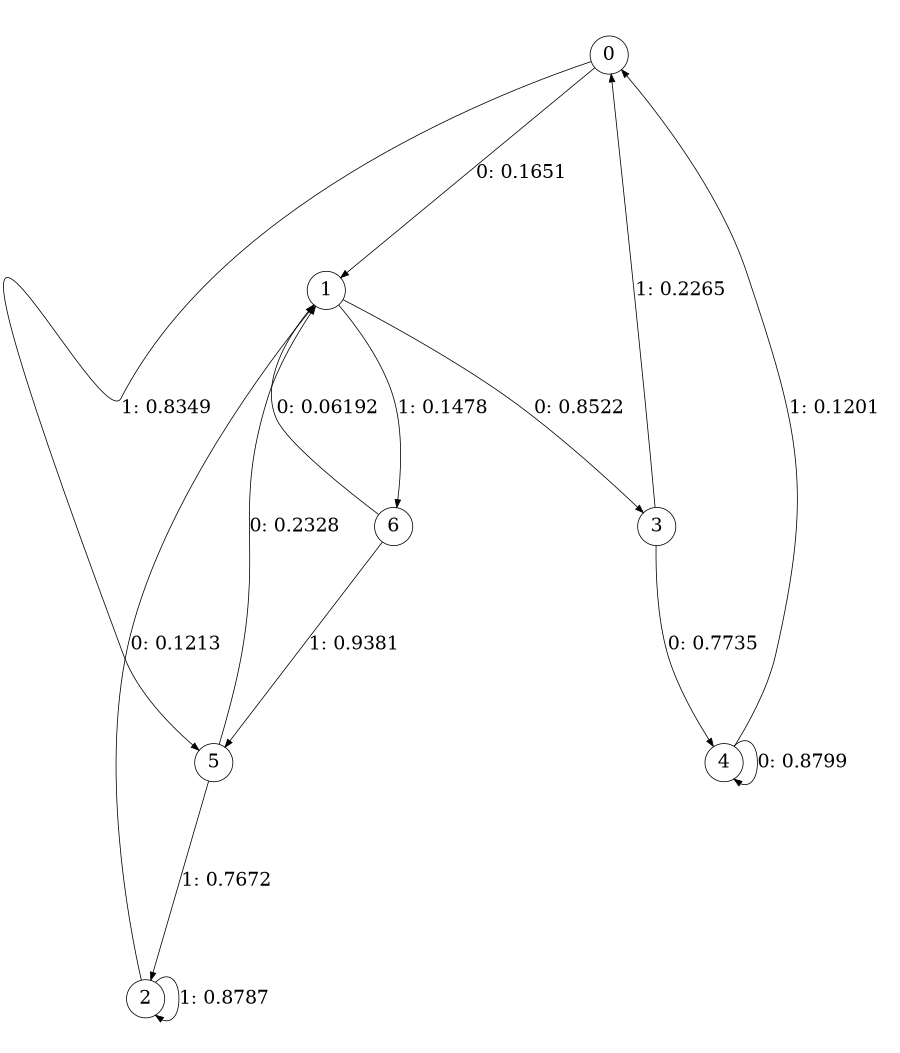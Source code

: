 digraph "ml3test.txt" {
size = "6,8.5";
ratio = "fill";
node [shape = circle];
node [fontsize = 24];
edge [fontsize = 24];
0 -> 1 [label = "0: 0.1651   "];
0 -> 5 [label = "1: 0.8349   "];
1 -> 3 [label = "0: 0.8522   "];
1 -> 6 [label = "1: 0.1478   "];
2 -> 1 [label = "0: 0.1213   "];
2 -> 2 [label = "1: 0.8787   "];
3 -> 4 [label = "0: 0.7735   "];
3 -> 0 [label = "1: 0.2265   "];
4 -> 4 [label = "0: 0.8799   "];
4 -> 0 [label = "1: 0.1201   "];
5 -> 1 [label = "0: 0.2328   "];
5 -> 2 [label = "1: 0.7672   "];
6 -> 1 [label = "0: 0.06192  "];
6 -> 5 [label = "1: 0.9381   "];
}